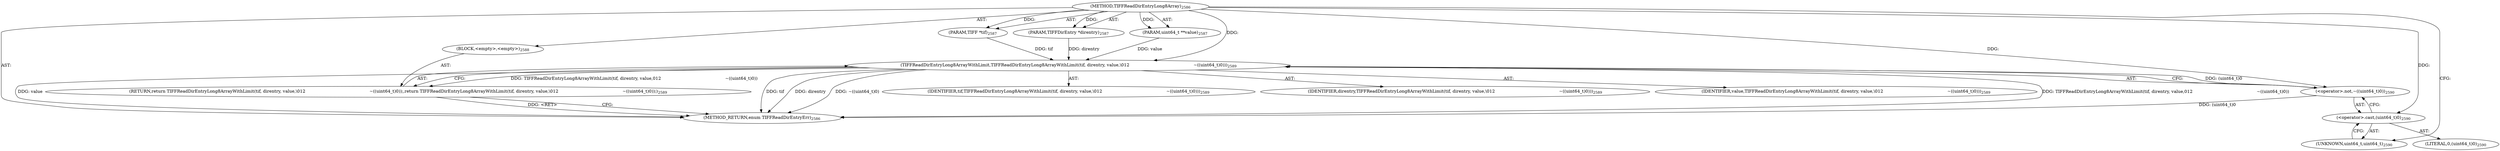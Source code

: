 digraph "TIFFReadDirEntryLong8Array" {  
"84550" [label = <(METHOD,TIFFReadDirEntryLong8Array)<SUB>2586</SUB>> ]
"84551" [label = <(PARAM,TIFF *tif)<SUB>2587</SUB>> ]
"84552" [label = <(PARAM,TIFFDirEntry *direntry)<SUB>2587</SUB>> ]
"84553" [label = <(PARAM,uint64_t **value)<SUB>2587</SUB>> ]
"84554" [label = <(BLOCK,&lt;empty&gt;,&lt;empty&gt;)<SUB>2588</SUB>> ]
"84555" [label = <(RETURN,return TIFFReadDirEntryLong8ArrayWithLimit(tif, direntry, value,\012                                               ~((uint64_t)0));,return TIFFReadDirEntryLong8ArrayWithLimit(tif, direntry, value,\012                                               ~((uint64_t)0));)<SUB>2589</SUB>> ]
"84556" [label = <(TIFFReadDirEntryLong8ArrayWithLimit,TIFFReadDirEntryLong8ArrayWithLimit(tif, direntry, value,\012                                               ~((uint64_t)0)))<SUB>2589</SUB>> ]
"84557" [label = <(IDENTIFIER,tif,TIFFReadDirEntryLong8ArrayWithLimit(tif, direntry, value,\012                                               ~((uint64_t)0)))<SUB>2589</SUB>> ]
"84558" [label = <(IDENTIFIER,direntry,TIFFReadDirEntryLong8ArrayWithLimit(tif, direntry, value,\012                                               ~((uint64_t)0)))<SUB>2589</SUB>> ]
"84559" [label = <(IDENTIFIER,value,TIFFReadDirEntryLong8ArrayWithLimit(tif, direntry, value,\012                                               ~((uint64_t)0)))<SUB>2589</SUB>> ]
"84560" [label = <(&lt;operator&gt;.not,~((uint64_t)0))<SUB>2590</SUB>> ]
"84561" [label = <(&lt;operator&gt;.cast,(uint64_t)0)<SUB>2590</SUB>> ]
"84562" [label = <(UNKNOWN,uint64_t,uint64_t)<SUB>2590</SUB>> ]
"84563" [label = <(LITERAL,0,(uint64_t)0)<SUB>2590</SUB>> ]
"84564" [label = <(METHOD_RETURN,enum TIFFReadDirEntryErr)<SUB>2586</SUB>> ]
  "84550" -> "84551"  [ label = "AST: "] 
  "84550" -> "84552"  [ label = "AST: "] 
  "84550" -> "84553"  [ label = "AST: "] 
  "84550" -> "84554"  [ label = "AST: "] 
  "84550" -> "84564"  [ label = "AST: "] 
  "84554" -> "84555"  [ label = "AST: "] 
  "84555" -> "84556"  [ label = "AST: "] 
  "84556" -> "84557"  [ label = "AST: "] 
  "84556" -> "84558"  [ label = "AST: "] 
  "84556" -> "84559"  [ label = "AST: "] 
  "84556" -> "84560"  [ label = "AST: "] 
  "84560" -> "84561"  [ label = "AST: "] 
  "84561" -> "84562"  [ label = "AST: "] 
  "84561" -> "84563"  [ label = "AST: "] 
  "84555" -> "84564"  [ label = "CFG: "] 
  "84556" -> "84555"  [ label = "CFG: "] 
  "84560" -> "84556"  [ label = "CFG: "] 
  "84561" -> "84560"  [ label = "CFG: "] 
  "84562" -> "84561"  [ label = "CFG: "] 
  "84550" -> "84562"  [ label = "CFG: "] 
  "84555" -> "84564"  [ label = "DDG: &lt;RET&gt;"] 
  "84556" -> "84564"  [ label = "DDG: tif"] 
  "84556" -> "84564"  [ label = "DDG: direntry"] 
  "84556" -> "84564"  [ label = "DDG: value"] 
  "84560" -> "84564"  [ label = "DDG: (uint64_t)0"] 
  "84556" -> "84564"  [ label = "DDG: ~((uint64_t)0)"] 
  "84556" -> "84564"  [ label = "DDG: TIFFReadDirEntryLong8ArrayWithLimit(tif, direntry, value,\012                                               ~((uint64_t)0))"] 
  "84550" -> "84551"  [ label = "DDG: "] 
  "84550" -> "84552"  [ label = "DDG: "] 
  "84550" -> "84553"  [ label = "DDG: "] 
  "84556" -> "84555"  [ label = "DDG: TIFFReadDirEntryLong8ArrayWithLimit(tif, direntry, value,\012                                               ~((uint64_t)0))"] 
  "84551" -> "84556"  [ label = "DDG: tif"] 
  "84550" -> "84556"  [ label = "DDG: "] 
  "84552" -> "84556"  [ label = "DDG: direntry"] 
  "84553" -> "84556"  [ label = "DDG: value"] 
  "84560" -> "84556"  [ label = "DDG: (uint64_t)0"] 
  "84550" -> "84560"  [ label = "DDG: "] 
  "84550" -> "84561"  [ label = "DDG: "] 
}
